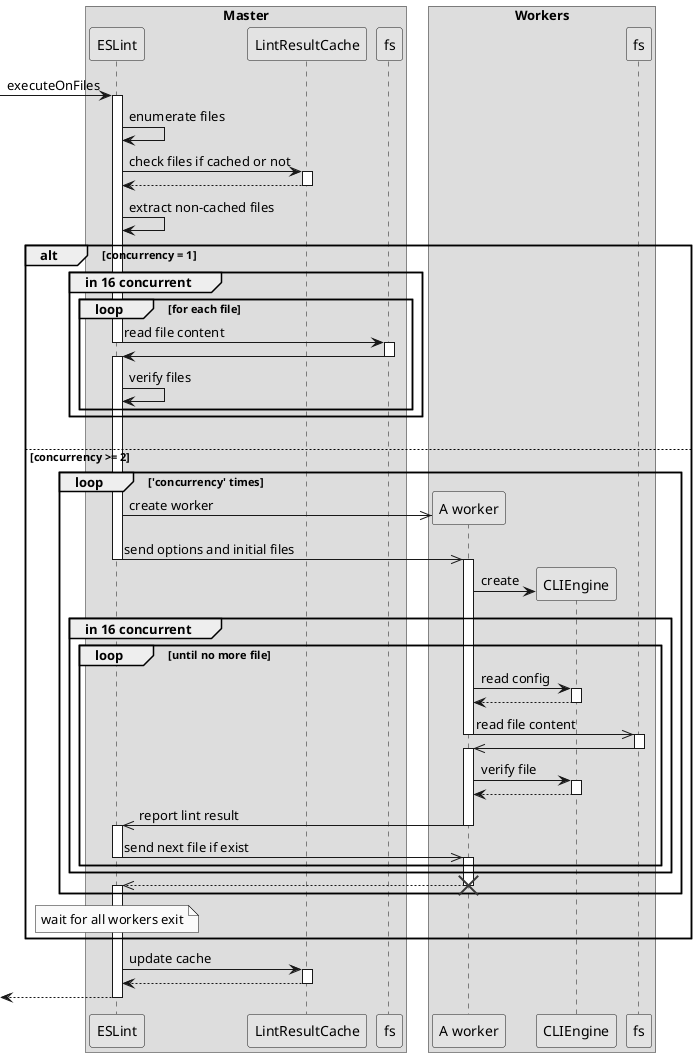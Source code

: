 @startuml overview
skinparam monochrome true
skinparam backgroundColor #ffffff
skinparam sequenceGroupBodyBackGroundColor transparent
skinparam boxPadding 10

box "Master"
    participant "ESLint" as engine1
    participant "LintResultCache" as cache
    participant "fs" as fs1
end box

box "Workers"
    participant "A worker" as worker
    participant "CLIEngine" as engine2
    participant "fs" as fs2
end box

[-> engine1 : executeOnFiles
activate engine1

engine1 -> engine1 : enumerate files

engine1 -> cache : check files if cached or not
activate cache
cache --> engine1
deactivate cache
  
engine1 -> engine1 : extract non-cached files
  
alt concurrency = 1
    group in 16 concurrent
        loop for each file
            engine1 -> fs1 : read file content
            deactivate engine1
            activate fs1
            fs1 -> engine1
            deactivate fs1
            activate engine1
            engine1 -> engine1 : verify files
        end
    end
    |||
else concurrency >= 2
    loop 'concurrency' times
        create worker
        engine1 ->> worker : create worker
        engine1 ->> worker : send options and initial files
        deactivate engine1
        activate worker
        create engine2
        worker -> engine2 : create
        group in 16 concurrent
            loop until no more file
                worker -> engine2 : read config
                activate engine2
                engine2 --> worker
                deactivate engine2
                worker ->> fs2 : read file content
                deactivate worker
                activate fs2
                fs2 ->> worker
                deactivate fs2
                activate worker
                worker -> engine2 : verify file
                activate engine2
                engine2 --> worker
                deactivate engine2
                worker ->> engine1 : report lint result
                deactivate worker
                activate engine1
                engine1 ->> worker : send next file if exist
                deactivate engine1
                activate worker
            end
        end
        worker -->> engine1
        destroy worker
        activate engine1
    end
    note over engine1: wait for all workers exit
end

engine1 -> cache : update cache
activate cache
cache --> engine1
deactivate cache

[<-- engine1
deactivate engine1
@enduml
